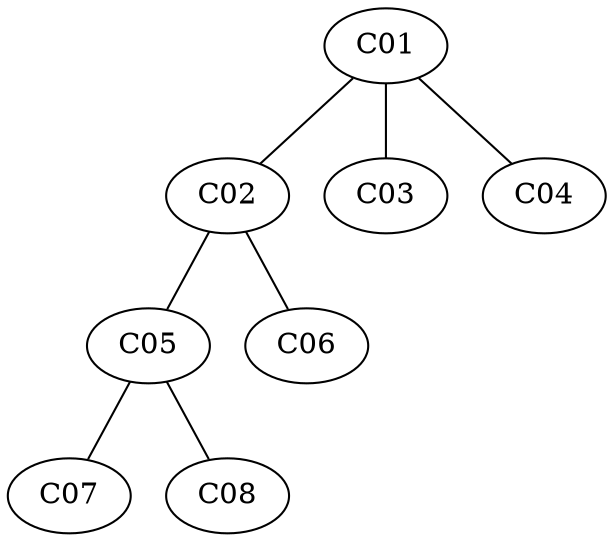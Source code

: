 strict graph G {
  1 [ label="C01" ];
  2 [ label="C02" ];
  3 [ label="C03" ];
  4 [ label="C04" ];
  5 [ label="C05" ];
  6 [ label="C06" ];
  7 [ label="C07" ];
  8 [ label="C08" ];
  1 -- 2;
  1 -- 3;
  1 -- 4;
  2 -- 5;
  2 -- 6;
  5 -- 7;
  5 -- 8;
}
